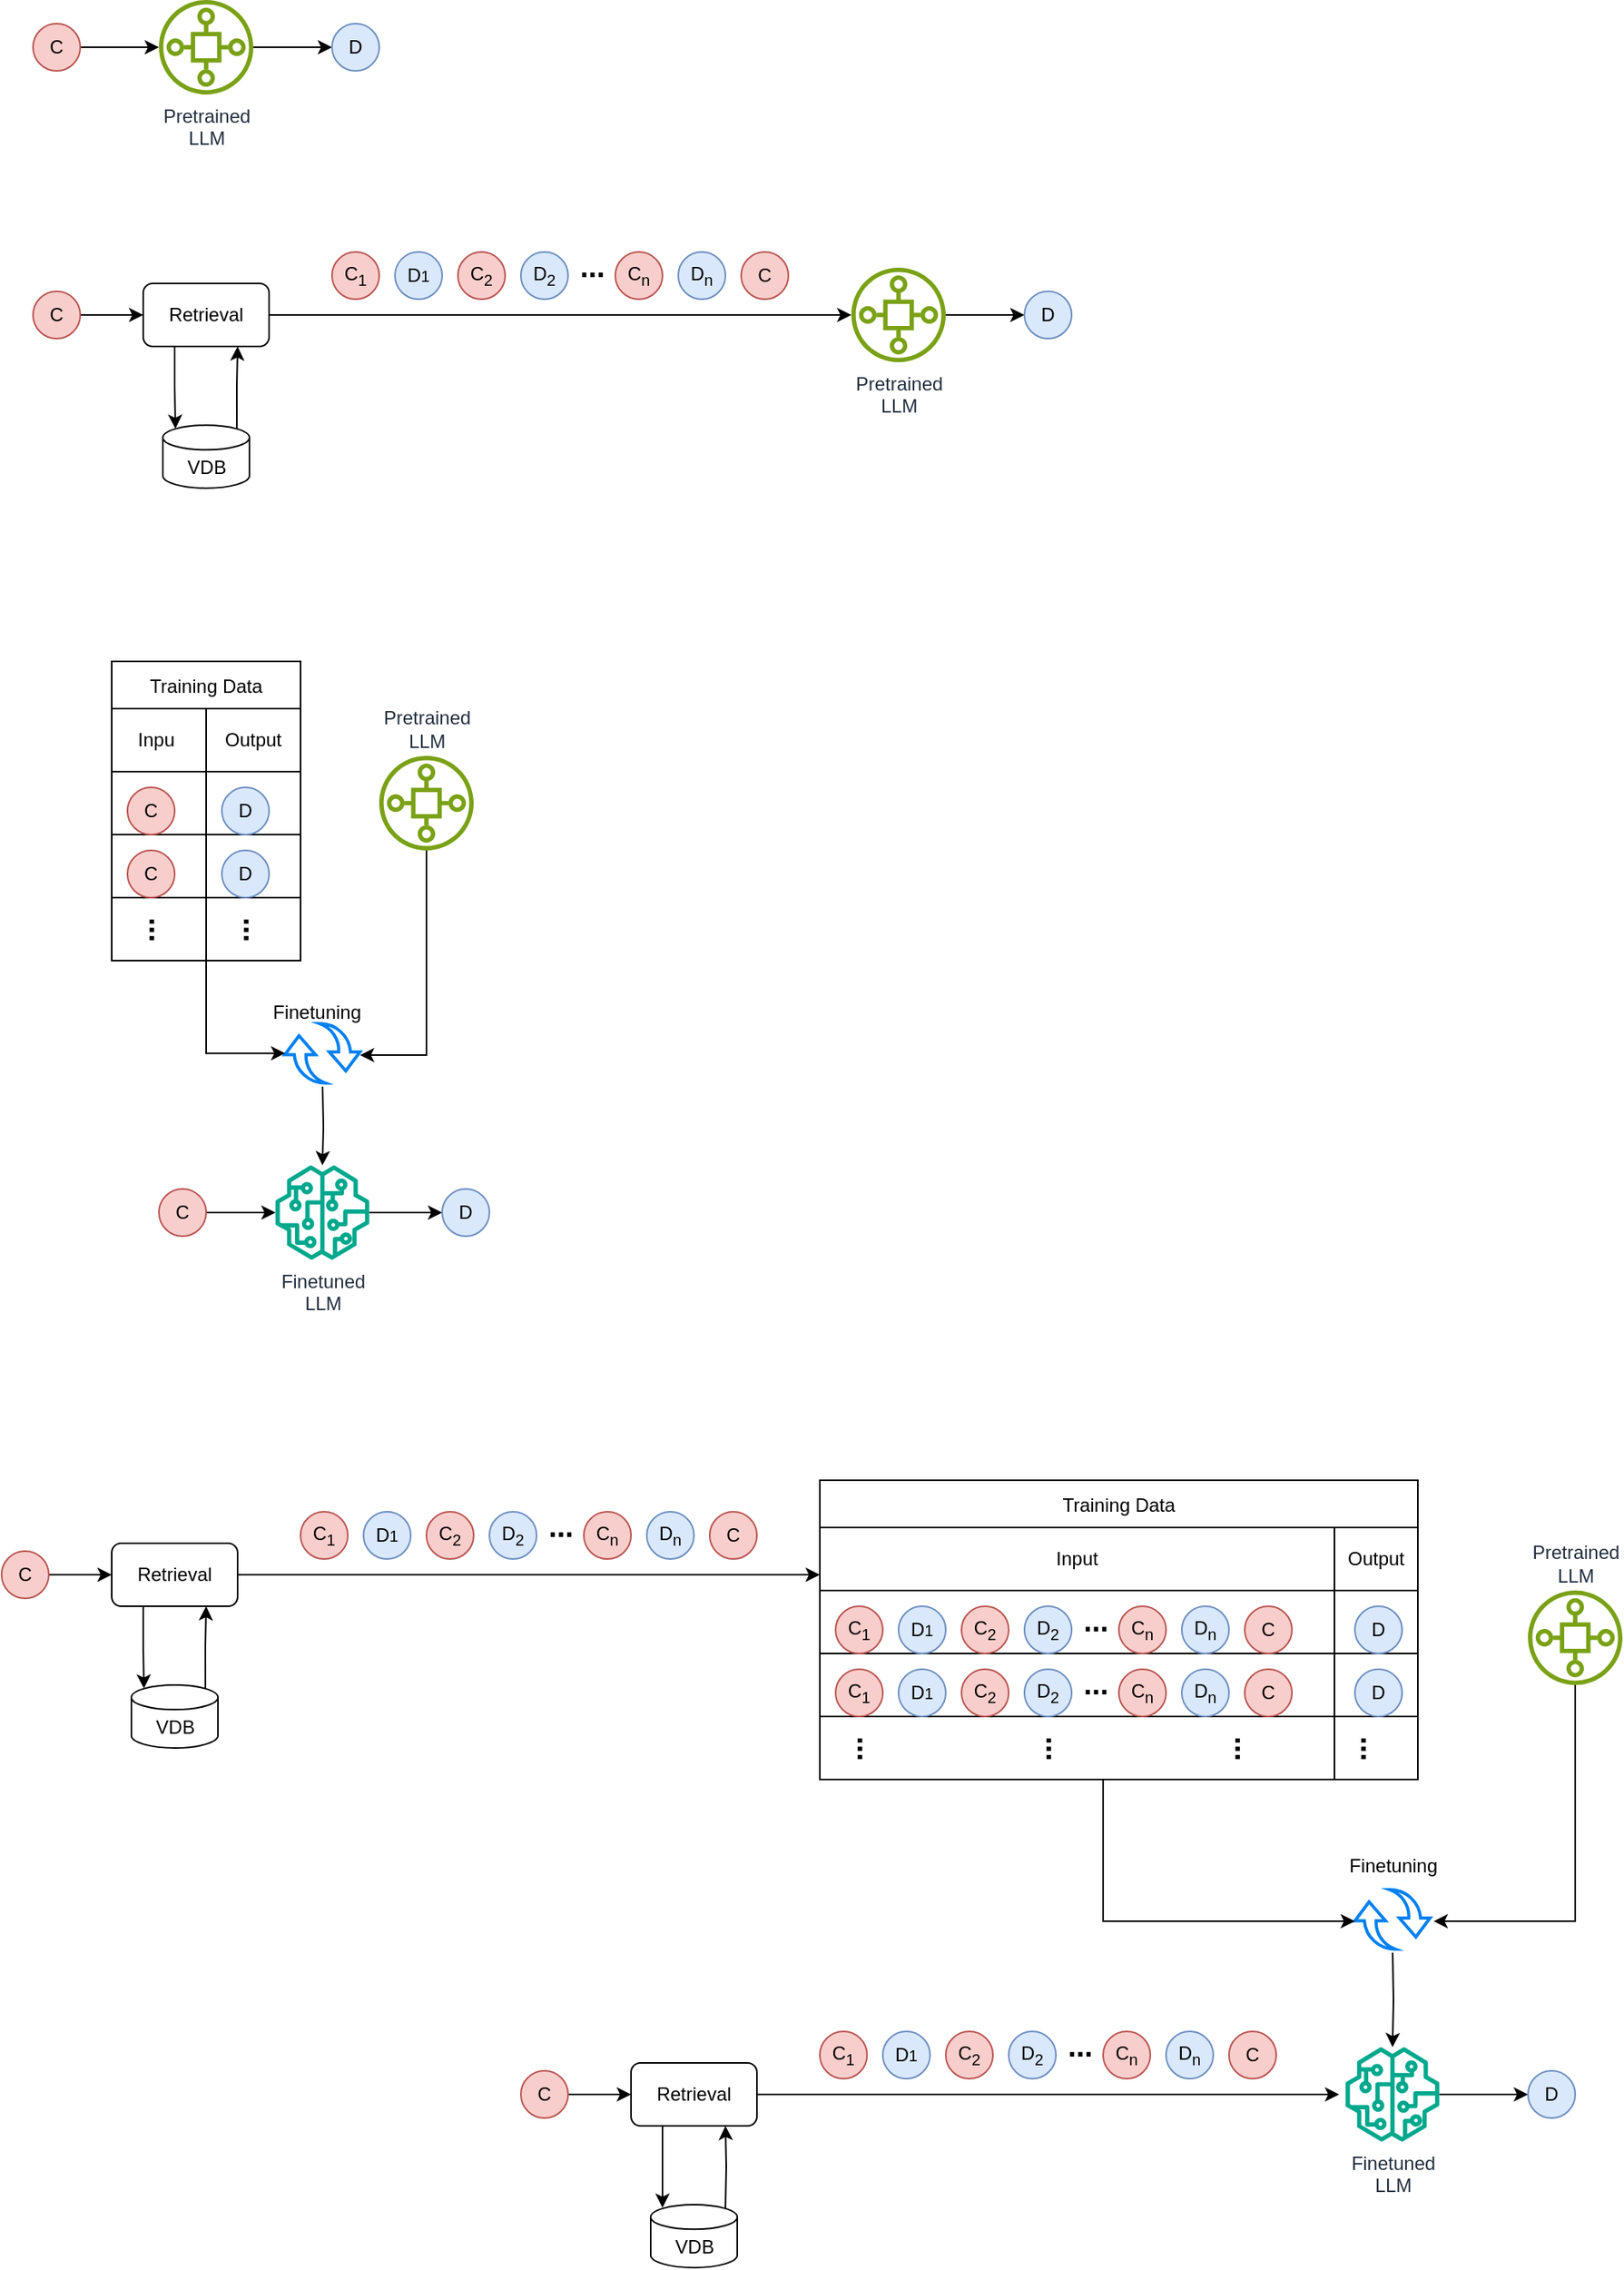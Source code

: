 <mxfile version="25.0.3">
  <diagram name="Page-1" id="hI_2WlTmyAyF-kVqoUNT">
    <mxGraphModel dx="3320" dy="1890" grid="1" gridSize="10" guides="1" tooltips="1" connect="1" arrows="1" fold="1" page="1" pageScale="1" pageWidth="850" pageHeight="1100" math="0" shadow="0">
      <root>
        <mxCell id="0" />
        <mxCell id="1" parent="0" />
        <mxCell id="SnXRIYjaqYOdWPbohHtY-5" value="" style="edgeStyle=orthogonalEdgeStyle;rounded=0;orthogonalLoop=1;jettySize=auto;html=1;" parent="1" source="SnXRIYjaqYOdWPbohHtY-1" target="SnXRIYjaqYOdWPbohHtY-3" edge="1">
          <mxGeometry relative="1" as="geometry" />
        </mxCell>
        <mxCell id="SnXRIYjaqYOdWPbohHtY-1" value="Pretrained&lt;div&gt;LLM&lt;/div&gt;" style="sketch=0;outlineConnect=0;fontColor=#232F3E;gradientColor=none;fillColor=#7AA116;strokeColor=none;dashed=0;verticalLabelPosition=bottom;verticalAlign=top;align=center;html=1;fontSize=12;fontStyle=0;aspect=fixed;pointerEvents=1;shape=mxgraph.aws4.iot_sitewise_asset_model;" parent="1" vertex="1">
          <mxGeometry x="260" y="180" width="60" height="60" as="geometry" />
        </mxCell>
        <mxCell id="SnXRIYjaqYOdWPbohHtY-4" value="" style="edgeStyle=orthogonalEdgeStyle;rounded=0;orthogonalLoop=1;jettySize=auto;html=1;" parent="1" source="SnXRIYjaqYOdWPbohHtY-2" target="SnXRIYjaqYOdWPbohHtY-1" edge="1">
          <mxGeometry relative="1" as="geometry" />
        </mxCell>
        <mxCell id="SnXRIYjaqYOdWPbohHtY-2" value="C" style="ellipse;whiteSpace=wrap;html=1;aspect=fixed;fillColor=#f8cecc;strokeColor=#b85450;" parent="1" vertex="1">
          <mxGeometry x="180" y="195" width="30" height="30" as="geometry" />
        </mxCell>
        <mxCell id="SnXRIYjaqYOdWPbohHtY-3" value="D" style="ellipse;whiteSpace=wrap;html=1;aspect=fixed;fillColor=#dae8fc;strokeColor=#6c8ebf;" parent="1" vertex="1">
          <mxGeometry x="370" y="195" width="30" height="30" as="geometry" />
        </mxCell>
        <mxCell id="SnXRIYjaqYOdWPbohHtY-19" style="edgeStyle=orthogonalEdgeStyle;rounded=0;orthogonalLoop=1;jettySize=auto;html=1;" parent="1" source="SnXRIYjaqYOdWPbohHtY-6" target="SnXRIYjaqYOdWPbohHtY-18" edge="1">
          <mxGeometry relative="1" as="geometry" />
        </mxCell>
        <mxCell id="SnXRIYjaqYOdWPbohHtY-6" value="Retrieval" style="rounded=1;whiteSpace=wrap;html=1;" parent="1" vertex="1">
          <mxGeometry x="250" y="360" width="80" height="40" as="geometry" />
        </mxCell>
        <mxCell id="SnXRIYjaqYOdWPbohHtY-9" style="edgeStyle=orthogonalEdgeStyle;rounded=0;orthogonalLoop=1;jettySize=auto;html=1;exitX=0.855;exitY=0;exitDx=0;exitDy=2.272;exitPerimeter=0;entryX=0.75;entryY=1;entryDx=0;entryDy=0;" parent="1" source="SnXRIYjaqYOdWPbohHtY-7" target="SnXRIYjaqYOdWPbohHtY-6" edge="1">
          <mxGeometry relative="1" as="geometry" />
        </mxCell>
        <mxCell id="SnXRIYjaqYOdWPbohHtY-7" value="VDB" style="shape=cylinder3;whiteSpace=wrap;html=1;boundedLbl=1;backgroundOutline=1;size=7.833;" parent="1" vertex="1">
          <mxGeometry x="262.5" y="450" width="55" height="40" as="geometry" />
        </mxCell>
        <mxCell id="SnXRIYjaqYOdWPbohHtY-8" style="edgeStyle=orthogonalEdgeStyle;rounded=0;orthogonalLoop=1;jettySize=auto;html=1;entryX=0.145;entryY=0;entryDx=0;entryDy=2.272;entryPerimeter=0;exitX=0.25;exitY=1;exitDx=0;exitDy=0;" parent="1" source="SnXRIYjaqYOdWPbohHtY-6" target="SnXRIYjaqYOdWPbohHtY-7" edge="1">
          <mxGeometry relative="1" as="geometry" />
        </mxCell>
        <mxCell id="SnXRIYjaqYOdWPbohHtY-12" value="" style="edgeStyle=orthogonalEdgeStyle;rounded=0;orthogonalLoop=1;jettySize=auto;html=1;" parent="1" source="SnXRIYjaqYOdWPbohHtY-10" target="SnXRIYjaqYOdWPbohHtY-6" edge="1">
          <mxGeometry relative="1" as="geometry" />
        </mxCell>
        <mxCell id="SnXRIYjaqYOdWPbohHtY-10" value="C" style="ellipse;whiteSpace=wrap;html=1;aspect=fixed;fillColor=#f8cecc;strokeColor=#b85450;" parent="1" vertex="1">
          <mxGeometry x="180" y="365" width="30" height="30" as="geometry" />
        </mxCell>
        <mxCell id="SnXRIYjaqYOdWPbohHtY-29" value="" style="edgeStyle=orthogonalEdgeStyle;rounded=0;orthogonalLoop=1;jettySize=auto;html=1;" parent="1" source="SnXRIYjaqYOdWPbohHtY-18" target="SnXRIYjaqYOdWPbohHtY-28" edge="1">
          <mxGeometry relative="1" as="geometry" />
        </mxCell>
        <mxCell id="SnXRIYjaqYOdWPbohHtY-18" value="Pretrained&lt;div&gt;LLM&lt;/div&gt;" style="sketch=0;outlineConnect=0;fontColor=#232F3E;gradientColor=none;fillColor=#7AA116;strokeColor=none;dashed=0;verticalLabelPosition=bottom;verticalAlign=top;align=center;html=1;fontSize=12;fontStyle=0;aspect=fixed;pointerEvents=1;shape=mxgraph.aws4.iot_sitewise_asset_model;" parent="1" vertex="1">
          <mxGeometry x="700" y="350" width="60" height="60" as="geometry" />
        </mxCell>
        <mxCell id="SnXRIYjaqYOdWPbohHtY-20" value="C&lt;sub&gt;1&lt;/sub&gt;" style="ellipse;whiteSpace=wrap;html=1;aspect=fixed;fillColor=#f8cecc;strokeColor=#b85450;" parent="1" vertex="1">
          <mxGeometry x="370" y="340" width="30" height="30" as="geometry" />
        </mxCell>
        <mxCell id="SnXRIYjaqYOdWPbohHtY-21" value="D&lt;span style=&quot;font-size: 10px;&quot;&gt;1&lt;/span&gt;" style="ellipse;whiteSpace=wrap;html=1;aspect=fixed;fillColor=#dae8fc;strokeColor=#6c8ebf;" parent="1" vertex="1">
          <mxGeometry x="410" y="340" width="30" height="30" as="geometry" />
        </mxCell>
        <mxCell id="SnXRIYjaqYOdWPbohHtY-22" value="C&lt;sub&gt;2&lt;/sub&gt;" style="ellipse;whiteSpace=wrap;html=1;aspect=fixed;fillColor=#f8cecc;strokeColor=#b85450;" parent="1" vertex="1">
          <mxGeometry x="450" y="340" width="30" height="30" as="geometry" />
        </mxCell>
        <mxCell id="SnXRIYjaqYOdWPbohHtY-23" value="D&lt;sub&gt;2&lt;/sub&gt;" style="ellipse;whiteSpace=wrap;html=1;aspect=fixed;fillColor=#dae8fc;strokeColor=#6c8ebf;" parent="1" vertex="1">
          <mxGeometry x="490" y="340" width="30" height="30" as="geometry" />
        </mxCell>
        <mxCell id="SnXRIYjaqYOdWPbohHtY-24" value="C&lt;sub&gt;n&lt;/sub&gt;" style="ellipse;whiteSpace=wrap;html=1;aspect=fixed;fillColor=#f8cecc;strokeColor=#b85450;" parent="1" vertex="1">
          <mxGeometry x="550" y="340" width="30" height="30" as="geometry" />
        </mxCell>
        <mxCell id="SnXRIYjaqYOdWPbohHtY-25" value="D&lt;sub&gt;n&lt;/sub&gt;" style="ellipse;whiteSpace=wrap;html=1;aspect=fixed;fillColor=#dae8fc;strokeColor=#6c8ebf;" parent="1" vertex="1">
          <mxGeometry x="590" y="340" width="30" height="30" as="geometry" />
        </mxCell>
        <mxCell id="SnXRIYjaqYOdWPbohHtY-26" value="&lt;b&gt;&lt;font style=&quot;font-size: 19px;&quot;&gt;...&lt;/font&gt;&lt;/b&gt;" style="text;html=1;align=center;verticalAlign=middle;resizable=0;points=[];autosize=1;strokeColor=none;fillColor=none;" parent="1" vertex="1">
          <mxGeometry x="515" y="330" width="40" height="40" as="geometry" />
        </mxCell>
        <mxCell id="SnXRIYjaqYOdWPbohHtY-27" value="C" style="ellipse;whiteSpace=wrap;html=1;aspect=fixed;fillColor=#f8cecc;strokeColor=#b85450;" parent="1" vertex="1">
          <mxGeometry x="630" y="340" width="30" height="30" as="geometry" />
        </mxCell>
        <mxCell id="SnXRIYjaqYOdWPbohHtY-28" value="D" style="ellipse;whiteSpace=wrap;html=1;aspect=fixed;fillColor=#dae8fc;strokeColor=#6c8ebf;" parent="1" vertex="1">
          <mxGeometry x="810" y="365" width="30" height="30" as="geometry" />
        </mxCell>
        <mxCell id="Vhzo3B4_9m2OzF6GzEAW-13" value="Pretrained&lt;div&gt;LLM&lt;/div&gt;" style="sketch=0;outlineConnect=0;fontColor=#232F3E;gradientColor=none;fillColor=#7AA116;strokeColor=none;dashed=0;verticalLabelPosition=top;verticalAlign=bottom;align=center;html=1;fontSize=12;fontStyle=0;aspect=fixed;pointerEvents=1;shape=mxgraph.aws4.iot_sitewise_asset_model;labelPosition=center;" vertex="1" parent="1">
          <mxGeometry x="400" y="660" width="60" height="60" as="geometry" />
        </mxCell>
        <mxCell id="Vhzo3B4_9m2OzF6GzEAW-16" value="" style="group" vertex="1" connectable="0" parent="1">
          <mxGeometry x="340" y="830" width="47.75" height="37.75" as="geometry" />
        </mxCell>
        <mxCell id="Vhzo3B4_9m2OzF6GzEAW-14" value="" style="html=1;verticalLabelPosition=bottom;align=center;labelBackgroundColor=#ffffff;verticalAlign=top;strokeWidth=2;strokeColor=#0080F0;shadow=0;dashed=0;shape=mxgraph.ios7.icons.back;direction=north;flipV=0;flipH=1;" vertex="1" parent="Vhzo3B4_9m2OzF6GzEAW-16">
          <mxGeometry x="22.25" width="25.5" height="30" as="geometry" />
        </mxCell>
        <mxCell id="Vhzo3B4_9m2OzF6GzEAW-15" value="" style="html=1;verticalLabelPosition=bottom;align=center;labelBackgroundColor=#ffffff;verticalAlign=top;strokeWidth=2;strokeColor=#0080F0;shadow=0;dashed=0;shape=mxgraph.ios7.icons.back;direction=north;flipV=1;flipH=0;" vertex="1" parent="Vhzo3B4_9m2OzF6GzEAW-16">
          <mxGeometry y="7.75" width="25.5" height="30" as="geometry" />
        </mxCell>
        <mxCell id="Vhzo3B4_9m2OzF6GzEAW-20" style="edgeStyle=orthogonalEdgeStyle;rounded=0;orthogonalLoop=1;jettySize=auto;html=1;entryX=0.333;entryY=0;entryDx=0;entryDy=0;entryPerimeter=0;" edge="1" parent="1" source="Vhzo3B4_9m2OzF6GzEAW-13" target="Vhzo3B4_9m2OzF6GzEAW-14">
          <mxGeometry relative="1" as="geometry">
            <Array as="points">
              <mxPoint x="430" y="850" />
            </Array>
          </mxGeometry>
        </mxCell>
        <mxCell id="Vhzo3B4_9m2OzF6GzEAW-22" style="edgeStyle=orthogonalEdgeStyle;rounded=0;orthogonalLoop=1;jettySize=auto;html=1;entryX=0.37;entryY=0.01;entryDx=0;entryDy=0;entryPerimeter=0;" edge="1" parent="1" target="Vhzo3B4_9m2OzF6GzEAW-15">
          <mxGeometry relative="1" as="geometry">
            <mxPoint x="290" y="790" as="sourcePoint" />
            <Array as="points">
              <mxPoint x="290" y="849" />
            </Array>
          </mxGeometry>
        </mxCell>
        <mxCell id="Vhzo3B4_9m2OzF6GzEAW-28" value="" style="edgeStyle=orthogonalEdgeStyle;rounded=0;orthogonalLoop=1;jettySize=auto;html=1;" edge="1" parent="1" source="Vhzo3B4_9m2OzF6GzEAW-23" target="Vhzo3B4_9m2OzF6GzEAW-26">
          <mxGeometry relative="1" as="geometry" />
        </mxCell>
        <mxCell id="Vhzo3B4_9m2OzF6GzEAW-23" value="Finetuned&lt;div&gt;LLM&lt;/div&gt;" style="sketch=0;outlineConnect=0;fontColor=#232F3E;gradientColor=none;fillColor=#01A88D;strokeColor=none;dashed=0;verticalLabelPosition=bottom;verticalAlign=top;align=center;html=1;fontSize=12;fontStyle=0;aspect=fixed;pointerEvents=1;shape=mxgraph.aws4.sagemaker_model;" vertex="1" parent="1">
          <mxGeometry x="333.88" y="920" width="60" height="60" as="geometry" />
        </mxCell>
        <mxCell id="Vhzo3B4_9m2OzF6GzEAW-24" style="edgeStyle=orthogonalEdgeStyle;rounded=0;orthogonalLoop=1;jettySize=auto;html=1;" edge="1" parent="1" target="Vhzo3B4_9m2OzF6GzEAW-23">
          <mxGeometry relative="1" as="geometry">
            <mxPoint x="364" y="870" as="sourcePoint" />
          </mxGeometry>
        </mxCell>
        <mxCell id="Vhzo3B4_9m2OzF6GzEAW-27" value="" style="edgeStyle=orthogonalEdgeStyle;rounded=0;orthogonalLoop=1;jettySize=auto;html=1;" edge="1" parent="1" source="Vhzo3B4_9m2OzF6GzEAW-25" target="Vhzo3B4_9m2OzF6GzEAW-23">
          <mxGeometry relative="1" as="geometry" />
        </mxCell>
        <mxCell id="Vhzo3B4_9m2OzF6GzEAW-25" value="C" style="ellipse;whiteSpace=wrap;html=1;aspect=fixed;fillColor=#f8cecc;strokeColor=#b85450;" vertex="1" parent="1">
          <mxGeometry x="260" y="935" width="30" height="30" as="geometry" />
        </mxCell>
        <mxCell id="Vhzo3B4_9m2OzF6GzEAW-26" value="D" style="ellipse;whiteSpace=wrap;html=1;aspect=fixed;fillColor=#dae8fc;strokeColor=#6c8ebf;" vertex="1" parent="1">
          <mxGeometry x="440" y="935" width="30" height="30" as="geometry" />
        </mxCell>
        <mxCell id="Vhzo3B4_9m2OzF6GzEAW-42" style="edgeStyle=orthogonalEdgeStyle;rounded=0;orthogonalLoop=1;jettySize=auto;html=1;" edge="1" parent="1" source="Vhzo3B4_9m2OzF6GzEAW-43">
          <mxGeometry relative="1" as="geometry">
            <mxPoint x="680" y="1180" as="targetPoint" />
          </mxGeometry>
        </mxCell>
        <mxCell id="Vhzo3B4_9m2OzF6GzEAW-43" value="Retrieval" style="rounded=1;whiteSpace=wrap;html=1;" vertex="1" parent="1">
          <mxGeometry x="230" y="1160" width="80" height="40" as="geometry" />
        </mxCell>
        <mxCell id="Vhzo3B4_9m2OzF6GzEAW-44" style="edgeStyle=orthogonalEdgeStyle;rounded=0;orthogonalLoop=1;jettySize=auto;html=1;exitX=0.855;exitY=0;exitDx=0;exitDy=2.272;exitPerimeter=0;entryX=0.75;entryY=1;entryDx=0;entryDy=0;" edge="1" parent="1" source="Vhzo3B4_9m2OzF6GzEAW-45" target="Vhzo3B4_9m2OzF6GzEAW-43">
          <mxGeometry relative="1" as="geometry" />
        </mxCell>
        <mxCell id="Vhzo3B4_9m2OzF6GzEAW-45" value="VDB" style="shape=cylinder3;whiteSpace=wrap;html=1;boundedLbl=1;backgroundOutline=1;size=7.833;" vertex="1" parent="1">
          <mxGeometry x="242.5" y="1250" width="55" height="40" as="geometry" />
        </mxCell>
        <mxCell id="Vhzo3B4_9m2OzF6GzEAW-46" style="edgeStyle=orthogonalEdgeStyle;rounded=0;orthogonalLoop=1;jettySize=auto;html=1;entryX=0.145;entryY=0;entryDx=0;entryDy=2.272;entryPerimeter=0;exitX=0.25;exitY=1;exitDx=0;exitDy=0;" edge="1" parent="1" source="Vhzo3B4_9m2OzF6GzEAW-43" target="Vhzo3B4_9m2OzF6GzEAW-45">
          <mxGeometry relative="1" as="geometry" />
        </mxCell>
        <mxCell id="Vhzo3B4_9m2OzF6GzEAW-47" value="" style="edgeStyle=orthogonalEdgeStyle;rounded=0;orthogonalLoop=1;jettySize=auto;html=1;" edge="1" parent="1" source="Vhzo3B4_9m2OzF6GzEAW-48" target="Vhzo3B4_9m2OzF6GzEAW-43">
          <mxGeometry relative="1" as="geometry" />
        </mxCell>
        <mxCell id="Vhzo3B4_9m2OzF6GzEAW-48" value="C" style="ellipse;whiteSpace=wrap;html=1;aspect=fixed;fillColor=#f8cecc;strokeColor=#b85450;" vertex="1" parent="1">
          <mxGeometry x="160" y="1165" width="30" height="30" as="geometry" />
        </mxCell>
        <mxCell id="Vhzo3B4_9m2OzF6GzEAW-50" value="C&lt;sub&gt;1&lt;/sub&gt;" style="ellipse;whiteSpace=wrap;html=1;aspect=fixed;fillColor=#f8cecc;strokeColor=#b85450;" vertex="1" parent="1">
          <mxGeometry x="350" y="1140" width="30" height="30" as="geometry" />
        </mxCell>
        <mxCell id="Vhzo3B4_9m2OzF6GzEAW-51" value="D&lt;span style=&quot;font-size: 10px;&quot;&gt;1&lt;/span&gt;" style="ellipse;whiteSpace=wrap;html=1;aspect=fixed;fillColor=#dae8fc;strokeColor=#6c8ebf;" vertex="1" parent="1">
          <mxGeometry x="390" y="1140" width="30" height="30" as="geometry" />
        </mxCell>
        <mxCell id="Vhzo3B4_9m2OzF6GzEAW-52" value="C&lt;sub&gt;2&lt;/sub&gt;" style="ellipse;whiteSpace=wrap;html=1;aspect=fixed;fillColor=#f8cecc;strokeColor=#b85450;" vertex="1" parent="1">
          <mxGeometry x="430" y="1140" width="30" height="30" as="geometry" />
        </mxCell>
        <mxCell id="Vhzo3B4_9m2OzF6GzEAW-53" value="D&lt;sub&gt;2&lt;/sub&gt;" style="ellipse;whiteSpace=wrap;html=1;aspect=fixed;fillColor=#dae8fc;strokeColor=#6c8ebf;" vertex="1" parent="1">
          <mxGeometry x="470" y="1140" width="30" height="30" as="geometry" />
        </mxCell>
        <mxCell id="Vhzo3B4_9m2OzF6GzEAW-54" value="C&lt;sub&gt;n&lt;/sub&gt;" style="ellipse;whiteSpace=wrap;html=1;aspect=fixed;fillColor=#f8cecc;strokeColor=#b85450;" vertex="1" parent="1">
          <mxGeometry x="530" y="1140" width="30" height="30" as="geometry" />
        </mxCell>
        <mxCell id="Vhzo3B4_9m2OzF6GzEAW-55" value="D&lt;sub&gt;n&lt;/sub&gt;" style="ellipse;whiteSpace=wrap;html=1;aspect=fixed;fillColor=#dae8fc;strokeColor=#6c8ebf;" vertex="1" parent="1">
          <mxGeometry x="570" y="1140" width="30" height="30" as="geometry" />
        </mxCell>
        <mxCell id="Vhzo3B4_9m2OzF6GzEAW-56" value="&lt;b&gt;&lt;font style=&quot;font-size: 19px;&quot;&gt;...&lt;/font&gt;&lt;/b&gt;" style="text;html=1;align=center;verticalAlign=middle;resizable=0;points=[];autosize=1;strokeColor=none;fillColor=none;" vertex="1" parent="1">
          <mxGeometry x="495" y="1130" width="40" height="40" as="geometry" />
        </mxCell>
        <mxCell id="Vhzo3B4_9m2OzF6GzEAW-57" value="C" style="ellipse;whiteSpace=wrap;html=1;aspect=fixed;fillColor=#f8cecc;strokeColor=#b85450;" vertex="1" parent="1">
          <mxGeometry x="610" y="1140" width="30" height="30" as="geometry" />
        </mxCell>
        <mxCell id="Vhzo3B4_9m2OzF6GzEAW-71" value="Training Data" style="shape=table;startSize=30;container=1;collapsible=0;childLayout=tableLayout;" vertex="1" parent="1">
          <mxGeometry x="680" y="1120" width="380" height="190" as="geometry" />
        </mxCell>
        <mxCell id="Vhzo3B4_9m2OzF6GzEAW-72" value="" style="shape=tableRow;horizontal=0;startSize=0;swimlaneHead=0;swimlaneBody=0;strokeColor=inherit;top=0;left=0;bottom=0;right=0;collapsible=0;dropTarget=0;fillColor=none;points=[[0,0.5],[1,0.5]];portConstraint=eastwest;" vertex="1" parent="Vhzo3B4_9m2OzF6GzEAW-71">
          <mxGeometry y="30" width="380" height="40" as="geometry" />
        </mxCell>
        <mxCell id="Vhzo3B4_9m2OzF6GzEAW-73" value="Input" style="shape=partialRectangle;html=1;whiteSpace=wrap;connectable=0;strokeColor=inherit;overflow=hidden;fillColor=none;top=0;left=0;bottom=0;right=0;pointerEvents=1;" vertex="1" parent="Vhzo3B4_9m2OzF6GzEAW-72">
          <mxGeometry width="327" height="40" as="geometry">
            <mxRectangle width="327" height="40" as="alternateBounds" />
          </mxGeometry>
        </mxCell>
        <mxCell id="Vhzo3B4_9m2OzF6GzEAW-74" value="Output" style="shape=partialRectangle;html=1;whiteSpace=wrap;connectable=0;strokeColor=inherit;overflow=hidden;fillColor=none;top=0;left=0;bottom=0;right=0;pointerEvents=1;" vertex="1" parent="Vhzo3B4_9m2OzF6GzEAW-72">
          <mxGeometry x="327" width="53" height="40" as="geometry">
            <mxRectangle width="53" height="40" as="alternateBounds" />
          </mxGeometry>
        </mxCell>
        <mxCell id="Vhzo3B4_9m2OzF6GzEAW-75" value="" style="shape=tableRow;horizontal=0;startSize=0;swimlaneHead=0;swimlaneBody=0;strokeColor=inherit;top=0;left=0;bottom=0;right=0;collapsible=0;dropTarget=0;fillColor=none;points=[[0,0.5],[1,0.5]];portConstraint=eastwest;" vertex="1" parent="Vhzo3B4_9m2OzF6GzEAW-71">
          <mxGeometry y="70" width="380" height="40" as="geometry" />
        </mxCell>
        <mxCell id="Vhzo3B4_9m2OzF6GzEAW-76" value="" style="shape=partialRectangle;html=1;whiteSpace=wrap;connectable=0;strokeColor=inherit;overflow=hidden;fillColor=none;top=0;left=0;bottom=0;right=0;pointerEvents=1;" vertex="1" parent="Vhzo3B4_9m2OzF6GzEAW-75">
          <mxGeometry width="327" height="40" as="geometry">
            <mxRectangle width="327" height="40" as="alternateBounds" />
          </mxGeometry>
        </mxCell>
        <mxCell id="Vhzo3B4_9m2OzF6GzEAW-77" value="" style="shape=partialRectangle;html=1;whiteSpace=wrap;connectable=0;strokeColor=inherit;overflow=hidden;fillColor=none;top=0;left=0;bottom=0;right=0;pointerEvents=1;" vertex="1" parent="Vhzo3B4_9m2OzF6GzEAW-75">
          <mxGeometry x="327" width="53" height="40" as="geometry">
            <mxRectangle width="53" height="40" as="alternateBounds" />
          </mxGeometry>
        </mxCell>
        <mxCell id="Vhzo3B4_9m2OzF6GzEAW-78" value="" style="shape=tableRow;horizontal=0;startSize=0;swimlaneHead=0;swimlaneBody=0;strokeColor=inherit;top=0;left=0;bottom=0;right=0;collapsible=0;dropTarget=0;fillColor=none;points=[[0,0.5],[1,0.5]];portConstraint=eastwest;" vertex="1" parent="Vhzo3B4_9m2OzF6GzEAW-71">
          <mxGeometry y="110" width="380" height="40" as="geometry" />
        </mxCell>
        <mxCell id="Vhzo3B4_9m2OzF6GzEAW-79" value="" style="shape=partialRectangle;html=1;whiteSpace=wrap;connectable=0;strokeColor=inherit;overflow=hidden;fillColor=none;top=0;left=0;bottom=0;right=0;pointerEvents=1;" vertex="1" parent="Vhzo3B4_9m2OzF6GzEAW-78">
          <mxGeometry width="327" height="40" as="geometry">
            <mxRectangle width="327" height="40" as="alternateBounds" />
          </mxGeometry>
        </mxCell>
        <mxCell id="Vhzo3B4_9m2OzF6GzEAW-80" value="" style="shape=partialRectangle;html=1;whiteSpace=wrap;connectable=0;strokeColor=inherit;overflow=hidden;fillColor=none;top=0;left=0;bottom=0;right=0;pointerEvents=1;" vertex="1" parent="Vhzo3B4_9m2OzF6GzEAW-78">
          <mxGeometry x="327" width="53" height="40" as="geometry">
            <mxRectangle width="53" height="40" as="alternateBounds" />
          </mxGeometry>
        </mxCell>
        <mxCell id="Vhzo3B4_9m2OzF6GzEAW-81" value="" style="shape=tableRow;horizontal=0;startSize=0;swimlaneHead=0;swimlaneBody=0;strokeColor=inherit;top=0;left=0;bottom=0;right=0;collapsible=0;dropTarget=0;fillColor=none;points=[[0,0.5],[1,0.5]];portConstraint=eastwest;" vertex="1" parent="Vhzo3B4_9m2OzF6GzEAW-71">
          <mxGeometry y="150" width="380" height="40" as="geometry" />
        </mxCell>
        <mxCell id="Vhzo3B4_9m2OzF6GzEAW-82" value="" style="shape=partialRectangle;html=1;whiteSpace=wrap;connectable=0;strokeColor=inherit;overflow=hidden;fillColor=none;top=0;left=0;bottom=0;right=0;pointerEvents=1;" vertex="1" parent="Vhzo3B4_9m2OzF6GzEAW-81">
          <mxGeometry width="327" height="40" as="geometry">
            <mxRectangle width="327" height="40" as="alternateBounds" />
          </mxGeometry>
        </mxCell>
        <mxCell id="Vhzo3B4_9m2OzF6GzEAW-83" value="" style="shape=partialRectangle;html=1;whiteSpace=wrap;connectable=0;strokeColor=inherit;overflow=hidden;fillColor=none;top=0;left=0;bottom=0;right=0;pointerEvents=1;" vertex="1" parent="Vhzo3B4_9m2OzF6GzEAW-81">
          <mxGeometry x="327" width="53" height="40" as="geometry">
            <mxRectangle width="53" height="40" as="alternateBounds" />
          </mxGeometry>
        </mxCell>
        <mxCell id="Vhzo3B4_9m2OzF6GzEAW-92" value="C&lt;sub&gt;1&lt;/sub&gt;" style="ellipse;whiteSpace=wrap;html=1;aspect=fixed;fillColor=#f8cecc;strokeColor=#b85450;" vertex="1" parent="1">
          <mxGeometry x="690" y="1200" width="30" height="30" as="geometry" />
        </mxCell>
        <mxCell id="Vhzo3B4_9m2OzF6GzEAW-93" value="D&lt;span style=&quot;font-size: 10px;&quot;&gt;1&lt;/span&gt;" style="ellipse;whiteSpace=wrap;html=1;aspect=fixed;fillColor=#dae8fc;strokeColor=#6c8ebf;" vertex="1" parent="1">
          <mxGeometry x="730" y="1200" width="30" height="30" as="geometry" />
        </mxCell>
        <mxCell id="Vhzo3B4_9m2OzF6GzEAW-94" value="C&lt;sub&gt;2&lt;/sub&gt;" style="ellipse;whiteSpace=wrap;html=1;aspect=fixed;fillColor=#f8cecc;strokeColor=#b85450;" vertex="1" parent="1">
          <mxGeometry x="770" y="1200" width="30" height="30" as="geometry" />
        </mxCell>
        <mxCell id="Vhzo3B4_9m2OzF6GzEAW-95" value="D&lt;sub&gt;2&lt;/sub&gt;" style="ellipse;whiteSpace=wrap;html=1;aspect=fixed;fillColor=#dae8fc;strokeColor=#6c8ebf;" vertex="1" parent="1">
          <mxGeometry x="810" y="1200" width="30" height="30" as="geometry" />
        </mxCell>
        <mxCell id="Vhzo3B4_9m2OzF6GzEAW-96" value="C&lt;sub&gt;n&lt;/sub&gt;" style="ellipse;whiteSpace=wrap;html=1;aspect=fixed;fillColor=#f8cecc;strokeColor=#b85450;" vertex="1" parent="1">
          <mxGeometry x="870" y="1200" width="30" height="30" as="geometry" />
        </mxCell>
        <mxCell id="Vhzo3B4_9m2OzF6GzEAW-97" value="D&lt;sub&gt;n&lt;/sub&gt;" style="ellipse;whiteSpace=wrap;html=1;aspect=fixed;fillColor=#dae8fc;strokeColor=#6c8ebf;" vertex="1" parent="1">
          <mxGeometry x="910" y="1200" width="30" height="30" as="geometry" />
        </mxCell>
        <mxCell id="Vhzo3B4_9m2OzF6GzEAW-98" value="&lt;b&gt;&lt;font style=&quot;font-size: 19px;&quot;&gt;...&lt;/font&gt;&lt;/b&gt;" style="text;html=1;align=center;verticalAlign=middle;resizable=0;points=[];autosize=1;strokeColor=none;fillColor=none;" vertex="1" parent="1">
          <mxGeometry x="835" y="1190" width="40" height="40" as="geometry" />
        </mxCell>
        <mxCell id="Vhzo3B4_9m2OzF6GzEAW-99" value="C" style="ellipse;whiteSpace=wrap;html=1;aspect=fixed;fillColor=#f8cecc;strokeColor=#b85450;" vertex="1" parent="1">
          <mxGeometry x="950" y="1200" width="30" height="30" as="geometry" />
        </mxCell>
        <mxCell id="Vhzo3B4_9m2OzF6GzEAW-108" value="C&lt;sub&gt;1&lt;/sub&gt;" style="ellipse;whiteSpace=wrap;html=1;aspect=fixed;fillColor=#f8cecc;strokeColor=#b85450;" vertex="1" parent="1">
          <mxGeometry x="690" y="1240" width="30" height="30" as="geometry" />
        </mxCell>
        <mxCell id="Vhzo3B4_9m2OzF6GzEAW-109" value="D&lt;span style=&quot;font-size: 10px;&quot;&gt;1&lt;/span&gt;" style="ellipse;whiteSpace=wrap;html=1;aspect=fixed;fillColor=#dae8fc;strokeColor=#6c8ebf;" vertex="1" parent="1">
          <mxGeometry x="730" y="1240" width="30" height="30" as="geometry" />
        </mxCell>
        <mxCell id="Vhzo3B4_9m2OzF6GzEAW-110" value="C&lt;sub&gt;2&lt;/sub&gt;" style="ellipse;whiteSpace=wrap;html=1;aspect=fixed;fillColor=#f8cecc;strokeColor=#b85450;" vertex="1" parent="1">
          <mxGeometry x="770" y="1240" width="30" height="30" as="geometry" />
        </mxCell>
        <mxCell id="Vhzo3B4_9m2OzF6GzEAW-111" value="D&lt;sub&gt;2&lt;/sub&gt;" style="ellipse;whiteSpace=wrap;html=1;aspect=fixed;fillColor=#dae8fc;strokeColor=#6c8ebf;" vertex="1" parent="1">
          <mxGeometry x="810" y="1240" width="30" height="30" as="geometry" />
        </mxCell>
        <mxCell id="Vhzo3B4_9m2OzF6GzEAW-112" value="C&lt;sub&gt;n&lt;/sub&gt;" style="ellipse;whiteSpace=wrap;html=1;aspect=fixed;fillColor=#f8cecc;strokeColor=#b85450;" vertex="1" parent="1">
          <mxGeometry x="870" y="1240" width="30" height="30" as="geometry" />
        </mxCell>
        <mxCell id="Vhzo3B4_9m2OzF6GzEAW-113" value="D&lt;sub&gt;n&lt;/sub&gt;" style="ellipse;whiteSpace=wrap;html=1;aspect=fixed;fillColor=#dae8fc;strokeColor=#6c8ebf;" vertex="1" parent="1">
          <mxGeometry x="910" y="1240" width="30" height="30" as="geometry" />
        </mxCell>
        <mxCell id="Vhzo3B4_9m2OzF6GzEAW-114" value="&lt;b&gt;&lt;font style=&quot;font-size: 19px;&quot;&gt;...&lt;/font&gt;&lt;/b&gt;" style="text;html=1;align=center;verticalAlign=middle;resizable=0;points=[];autosize=1;strokeColor=none;fillColor=none;" vertex="1" parent="1">
          <mxGeometry x="835" y="1230" width="40" height="40" as="geometry" />
        </mxCell>
        <mxCell id="Vhzo3B4_9m2OzF6GzEAW-115" value="C" style="ellipse;whiteSpace=wrap;html=1;aspect=fixed;fillColor=#f8cecc;strokeColor=#b85450;" vertex="1" parent="1">
          <mxGeometry x="950" y="1240" width="30" height="30" as="geometry" />
        </mxCell>
        <mxCell id="Vhzo3B4_9m2OzF6GzEAW-124" value="&lt;b&gt;&lt;font style=&quot;font-size: 19px;&quot;&gt;...&lt;/font&gt;&lt;/b&gt;" style="text;html=1;align=center;verticalAlign=middle;resizable=0;points=[];autosize=1;strokeColor=none;fillColor=none;rotation=90;" vertex="1" parent="1">
          <mxGeometry x="690" y="1270" width="40" height="40" as="geometry" />
        </mxCell>
        <mxCell id="Vhzo3B4_9m2OzF6GzEAW-125" value="&lt;b&gt;&lt;font style=&quot;font-size: 19px;&quot;&gt;...&lt;/font&gt;&lt;/b&gt;" style="text;html=1;align=center;verticalAlign=middle;resizable=0;points=[];autosize=1;strokeColor=none;fillColor=none;rotation=90;" vertex="1" parent="1">
          <mxGeometry x="810" y="1270" width="40" height="40" as="geometry" />
        </mxCell>
        <mxCell id="Vhzo3B4_9m2OzF6GzEAW-126" value="&lt;b&gt;&lt;font style=&quot;font-size: 19px;&quot;&gt;...&lt;/font&gt;&lt;/b&gt;" style="text;html=1;align=center;verticalAlign=middle;resizable=0;points=[];autosize=1;strokeColor=none;fillColor=none;rotation=90;" vertex="1" parent="1">
          <mxGeometry x="1010" y="1270" width="40" height="40" as="geometry" />
        </mxCell>
        <mxCell id="Vhzo3B4_9m2OzF6GzEAW-127" value="&lt;b&gt;&lt;font style=&quot;font-size: 19px;&quot;&gt;...&lt;/font&gt;&lt;/b&gt;" style="text;html=1;align=center;verticalAlign=middle;resizable=0;points=[];autosize=1;strokeColor=none;fillColor=none;rotation=90;" vertex="1" parent="1">
          <mxGeometry x="930" y="1270" width="40" height="40" as="geometry" />
        </mxCell>
        <mxCell id="Vhzo3B4_9m2OzF6GzEAW-128" value="D" style="ellipse;whiteSpace=wrap;html=1;aspect=fixed;fillColor=#dae8fc;strokeColor=#6c8ebf;" vertex="1" parent="1">
          <mxGeometry x="1020" y="1240" width="30" height="30" as="geometry" />
        </mxCell>
        <mxCell id="Vhzo3B4_9m2OzF6GzEAW-129" value="D" style="ellipse;whiteSpace=wrap;html=1;aspect=fixed;fillColor=#dae8fc;strokeColor=#6c8ebf;" vertex="1" parent="1">
          <mxGeometry x="1020" y="1200" width="30" height="30" as="geometry" />
        </mxCell>
        <mxCell id="Vhzo3B4_9m2OzF6GzEAW-151" value="" style="group" vertex="1" connectable="0" parent="1">
          <mxGeometry x="230" y="600" width="120" height="190" as="geometry" />
        </mxCell>
        <mxCell id="Vhzo3B4_9m2OzF6GzEAW-12" value="&lt;b&gt;&lt;font style=&quot;font-size: 19px;&quot;&gt;...&lt;/font&gt;&lt;/b&gt;" style="text;html=1;align=center;verticalAlign=middle;resizable=0;points=[];autosize=1;strokeColor=none;fillColor=none;rotation=90;" vertex="1" parent="Vhzo3B4_9m2OzF6GzEAW-151">
          <mxGeometry x="70" y="150" width="40" height="40" as="geometry" />
        </mxCell>
        <mxCell id="Vhzo3B4_9m2OzF6GzEAW-130" value="Training Data" style="shape=table;startSize=30;container=1;collapsible=0;childLayout=tableLayout;" vertex="1" parent="Vhzo3B4_9m2OzF6GzEAW-151">
          <mxGeometry width="120" height="190" as="geometry" />
        </mxCell>
        <mxCell id="Vhzo3B4_9m2OzF6GzEAW-131" value="" style="shape=tableRow;horizontal=0;startSize=0;swimlaneHead=0;swimlaneBody=0;strokeColor=inherit;top=0;left=0;bottom=0;right=0;collapsible=0;dropTarget=0;fillColor=none;points=[[0,0.5],[1,0.5]];portConstraint=eastwest;" vertex="1" parent="Vhzo3B4_9m2OzF6GzEAW-130">
          <mxGeometry y="30" width="120" height="40" as="geometry" />
        </mxCell>
        <mxCell id="Vhzo3B4_9m2OzF6GzEAW-132" value="Inpu&lt;span style=&quot;white-space: pre;&quot;&gt;&#x9;&lt;/span&gt;" style="shape=partialRectangle;html=1;whiteSpace=wrap;connectable=0;strokeColor=inherit;overflow=hidden;fillColor=none;top=0;left=0;bottom=0;right=0;pointerEvents=1;" vertex="1" parent="Vhzo3B4_9m2OzF6GzEAW-131">
          <mxGeometry width="60" height="40" as="geometry">
            <mxRectangle width="60" height="40" as="alternateBounds" />
          </mxGeometry>
        </mxCell>
        <mxCell id="Vhzo3B4_9m2OzF6GzEAW-133" value="Output" style="shape=partialRectangle;html=1;whiteSpace=wrap;connectable=0;strokeColor=inherit;overflow=hidden;fillColor=none;top=0;left=0;bottom=0;right=0;pointerEvents=1;" vertex="1" parent="Vhzo3B4_9m2OzF6GzEAW-131">
          <mxGeometry x="60" width="60" height="40" as="geometry">
            <mxRectangle width="60" height="40" as="alternateBounds" />
          </mxGeometry>
        </mxCell>
        <mxCell id="Vhzo3B4_9m2OzF6GzEAW-134" value="" style="shape=tableRow;horizontal=0;startSize=0;swimlaneHead=0;swimlaneBody=0;strokeColor=inherit;top=0;left=0;bottom=0;right=0;collapsible=0;dropTarget=0;fillColor=none;points=[[0,0.5],[1,0.5]];portConstraint=eastwest;" vertex="1" parent="Vhzo3B4_9m2OzF6GzEAW-130">
          <mxGeometry y="70" width="120" height="40" as="geometry" />
        </mxCell>
        <mxCell id="Vhzo3B4_9m2OzF6GzEAW-135" value="" style="shape=partialRectangle;html=1;whiteSpace=wrap;connectable=0;strokeColor=inherit;overflow=hidden;fillColor=none;top=0;left=0;bottom=0;right=0;pointerEvents=1;" vertex="1" parent="Vhzo3B4_9m2OzF6GzEAW-134">
          <mxGeometry width="60" height="40" as="geometry">
            <mxRectangle width="60" height="40" as="alternateBounds" />
          </mxGeometry>
        </mxCell>
        <mxCell id="Vhzo3B4_9m2OzF6GzEAW-136" value="" style="shape=partialRectangle;html=1;whiteSpace=wrap;connectable=0;strokeColor=inherit;overflow=hidden;fillColor=none;top=0;left=0;bottom=0;right=0;pointerEvents=1;" vertex="1" parent="Vhzo3B4_9m2OzF6GzEAW-134">
          <mxGeometry x="60" width="60" height="40" as="geometry">
            <mxRectangle width="60" height="40" as="alternateBounds" />
          </mxGeometry>
        </mxCell>
        <mxCell id="Vhzo3B4_9m2OzF6GzEAW-137" value="" style="shape=tableRow;horizontal=0;startSize=0;swimlaneHead=0;swimlaneBody=0;strokeColor=inherit;top=0;left=0;bottom=0;right=0;collapsible=0;dropTarget=0;fillColor=none;points=[[0,0.5],[1,0.5]];portConstraint=eastwest;" vertex="1" parent="Vhzo3B4_9m2OzF6GzEAW-130">
          <mxGeometry y="110" width="120" height="40" as="geometry" />
        </mxCell>
        <mxCell id="Vhzo3B4_9m2OzF6GzEAW-138" value="" style="shape=partialRectangle;html=1;whiteSpace=wrap;connectable=0;strokeColor=inherit;overflow=hidden;fillColor=none;top=0;left=0;bottom=0;right=0;pointerEvents=1;" vertex="1" parent="Vhzo3B4_9m2OzF6GzEAW-137">
          <mxGeometry width="60" height="40" as="geometry">
            <mxRectangle width="60" height="40" as="alternateBounds" />
          </mxGeometry>
        </mxCell>
        <mxCell id="Vhzo3B4_9m2OzF6GzEAW-139" value="" style="shape=partialRectangle;html=1;whiteSpace=wrap;connectable=0;strokeColor=inherit;overflow=hidden;fillColor=none;top=0;left=0;bottom=0;right=0;pointerEvents=1;" vertex="1" parent="Vhzo3B4_9m2OzF6GzEAW-137">
          <mxGeometry x="60" width="60" height="40" as="geometry">
            <mxRectangle width="60" height="40" as="alternateBounds" />
          </mxGeometry>
        </mxCell>
        <mxCell id="Vhzo3B4_9m2OzF6GzEAW-140" value="" style="shape=tableRow;horizontal=0;startSize=0;swimlaneHead=0;swimlaneBody=0;strokeColor=inherit;top=0;left=0;bottom=0;right=0;collapsible=0;dropTarget=0;fillColor=none;points=[[0,0.5],[1,0.5]];portConstraint=eastwest;" vertex="1" parent="Vhzo3B4_9m2OzF6GzEAW-130">
          <mxGeometry y="150" width="120" height="40" as="geometry" />
        </mxCell>
        <mxCell id="Vhzo3B4_9m2OzF6GzEAW-141" value="" style="shape=partialRectangle;html=1;whiteSpace=wrap;connectable=0;strokeColor=inherit;overflow=hidden;fillColor=none;top=0;left=0;bottom=0;right=0;pointerEvents=1;" vertex="1" parent="Vhzo3B4_9m2OzF6GzEAW-140">
          <mxGeometry width="60" height="40" as="geometry">
            <mxRectangle width="60" height="40" as="alternateBounds" />
          </mxGeometry>
        </mxCell>
        <mxCell id="Vhzo3B4_9m2OzF6GzEAW-142" value="" style="shape=partialRectangle;html=1;whiteSpace=wrap;connectable=0;strokeColor=inherit;overflow=hidden;fillColor=none;top=0;left=0;bottom=0;right=0;pointerEvents=1;" vertex="1" parent="Vhzo3B4_9m2OzF6GzEAW-140">
          <mxGeometry x="60" width="60" height="40" as="geometry">
            <mxRectangle width="60" height="40" as="alternateBounds" />
          </mxGeometry>
        </mxCell>
        <mxCell id="Vhzo3B4_9m2OzF6GzEAW-146" value="C" style="ellipse;whiteSpace=wrap;html=1;aspect=fixed;fillColor=#f8cecc;strokeColor=#b85450;" vertex="1" parent="Vhzo3B4_9m2OzF6GzEAW-151">
          <mxGeometry x="10" y="120" width="30" height="30" as="geometry" />
        </mxCell>
        <mxCell id="Vhzo3B4_9m2OzF6GzEAW-147" value="C" style="ellipse;whiteSpace=wrap;html=1;aspect=fixed;fillColor=#f8cecc;strokeColor=#b85450;" vertex="1" parent="Vhzo3B4_9m2OzF6GzEAW-151">
          <mxGeometry x="10" y="80" width="30" height="30" as="geometry" />
        </mxCell>
        <mxCell id="Vhzo3B4_9m2OzF6GzEAW-148" value="D" style="ellipse;whiteSpace=wrap;html=1;aspect=fixed;fillColor=#dae8fc;strokeColor=#6c8ebf;" vertex="1" parent="Vhzo3B4_9m2OzF6GzEAW-151">
          <mxGeometry x="70" y="120" width="30" height="30" as="geometry" />
        </mxCell>
        <mxCell id="Vhzo3B4_9m2OzF6GzEAW-149" value="D" style="ellipse;whiteSpace=wrap;html=1;aspect=fixed;fillColor=#dae8fc;strokeColor=#6c8ebf;" vertex="1" parent="Vhzo3B4_9m2OzF6GzEAW-151">
          <mxGeometry x="70" y="80" width="30" height="30" as="geometry" />
        </mxCell>
        <mxCell id="Vhzo3B4_9m2OzF6GzEAW-150" value="&lt;b&gt;&lt;font style=&quot;font-size: 19px;&quot;&gt;...&lt;/font&gt;&lt;/b&gt;" style="text;html=1;align=center;verticalAlign=middle;resizable=0;points=[];autosize=1;strokeColor=none;fillColor=none;rotation=90;" vertex="1" parent="Vhzo3B4_9m2OzF6GzEAW-151">
          <mxGeometry x="10" y="150" width="40" height="40" as="geometry" />
        </mxCell>
        <mxCell id="Vhzo3B4_9m2OzF6GzEAW-152" value="Pretrained&lt;div&gt;LLM&lt;/div&gt;" style="sketch=0;outlineConnect=0;fontColor=#232F3E;gradientColor=none;fillColor=#7AA116;strokeColor=none;dashed=0;verticalLabelPosition=top;verticalAlign=bottom;align=center;html=1;fontSize=12;fontStyle=0;aspect=fixed;pointerEvents=1;shape=mxgraph.aws4.iot_sitewise_asset_model;labelPosition=center;" vertex="1" parent="1">
          <mxGeometry x="1130" y="1190" width="60" height="60" as="geometry" />
        </mxCell>
        <mxCell id="Vhzo3B4_9m2OzF6GzEAW-153" value="" style="group" vertex="1" connectable="0" parent="1">
          <mxGeometry x="1020" y="1380" width="47.75" height="37.75" as="geometry" />
        </mxCell>
        <mxCell id="Vhzo3B4_9m2OzF6GzEAW-154" value="" style="html=1;verticalLabelPosition=bottom;align=center;labelBackgroundColor=#ffffff;verticalAlign=top;strokeWidth=2;strokeColor=#0080F0;shadow=0;dashed=0;shape=mxgraph.ios7.icons.back;direction=north;flipV=0;flipH=1;" vertex="1" parent="Vhzo3B4_9m2OzF6GzEAW-153">
          <mxGeometry x="22.25" width="25.5" height="30" as="geometry" />
        </mxCell>
        <mxCell id="Vhzo3B4_9m2OzF6GzEAW-155" value="" style="html=1;verticalLabelPosition=bottom;align=center;labelBackgroundColor=#ffffff;verticalAlign=top;strokeWidth=2;strokeColor=#0080F0;shadow=0;dashed=0;shape=mxgraph.ios7.icons.back;direction=north;flipV=1;flipH=0;" vertex="1" parent="Vhzo3B4_9m2OzF6GzEAW-153">
          <mxGeometry y="7.75" width="25.5" height="30" as="geometry" />
        </mxCell>
        <mxCell id="Vhzo3B4_9m2OzF6GzEAW-156" style="edgeStyle=orthogonalEdgeStyle;rounded=0;orthogonalLoop=1;jettySize=auto;html=1;" edge="1" parent="1">
          <mxGeometry relative="1" as="geometry">
            <mxPoint x="1020" y="1400" as="targetPoint" />
            <mxPoint x="860" y="1310" as="sourcePoint" />
            <Array as="points">
              <mxPoint x="860" y="1400" />
            </Array>
          </mxGeometry>
        </mxCell>
        <mxCell id="Vhzo3B4_9m2OzF6GzEAW-157" style="edgeStyle=orthogonalEdgeStyle;rounded=0;orthogonalLoop=1;jettySize=auto;html=1;entryX=0.333;entryY=-0.088;entryDx=0;entryDy=0;entryPerimeter=0;" edge="1" parent="1" source="Vhzo3B4_9m2OzF6GzEAW-152" target="Vhzo3B4_9m2OzF6GzEAW-154">
          <mxGeometry relative="1" as="geometry">
            <Array as="points">
              <mxPoint x="1160" y="1400" />
            </Array>
          </mxGeometry>
        </mxCell>
        <mxCell id="Vhzo3B4_9m2OzF6GzEAW-158" value="Finetuning" style="text;html=1;align=center;verticalAlign=middle;resizable=0;points=[];autosize=1;strokeColor=none;fillColor=none;" vertex="1" parent="1">
          <mxGeometry x="320" y="808" width="80" height="30" as="geometry" />
        </mxCell>
        <mxCell id="Vhzo3B4_9m2OzF6GzEAW-159" value="Finetuning" style="text;html=1;align=center;verticalAlign=middle;resizable=0;points=[];autosize=1;strokeColor=none;fillColor=none;" vertex="1" parent="1">
          <mxGeometry x="1003.88" y="1350" width="80" height="30" as="geometry" />
        </mxCell>
        <mxCell id="Vhzo3B4_9m2OzF6GzEAW-178" value="" style="edgeStyle=orthogonalEdgeStyle;rounded=0;orthogonalLoop=1;jettySize=auto;html=1;" edge="1" parent="1" source="Vhzo3B4_9m2OzF6GzEAW-160" target="Vhzo3B4_9m2OzF6GzEAW-177">
          <mxGeometry relative="1" as="geometry" />
        </mxCell>
        <mxCell id="Vhzo3B4_9m2OzF6GzEAW-160" value="Finetuned&lt;div&gt;LLM&lt;/div&gt;" style="sketch=0;outlineConnect=0;fontColor=#232F3E;gradientColor=none;fillColor=#01A88D;strokeColor=none;dashed=0;verticalLabelPosition=bottom;verticalAlign=top;align=center;html=1;fontSize=12;fontStyle=0;aspect=fixed;pointerEvents=1;shape=mxgraph.aws4.sagemaker_model;" vertex="1" parent="1">
          <mxGeometry x="1013.88" y="1480" width="60" height="60" as="geometry" />
        </mxCell>
        <mxCell id="Vhzo3B4_9m2OzF6GzEAW-161" style="edgeStyle=orthogonalEdgeStyle;rounded=0;orthogonalLoop=1;jettySize=auto;html=1;" edge="1" parent="1" source="Vhzo3B4_9m2OzF6GzEAW-162">
          <mxGeometry relative="1" as="geometry">
            <mxPoint x="1010" y="1510" as="targetPoint" />
          </mxGeometry>
        </mxCell>
        <mxCell id="Vhzo3B4_9m2OzF6GzEAW-162" value="Retrieval" style="rounded=1;whiteSpace=wrap;html=1;" vertex="1" parent="1">
          <mxGeometry x="560" y="1490" width="80" height="40" as="geometry" />
        </mxCell>
        <mxCell id="Vhzo3B4_9m2OzF6GzEAW-163" style="edgeStyle=orthogonalEdgeStyle;rounded=0;orthogonalLoop=1;jettySize=auto;html=1;exitX=0.855;exitY=0;exitDx=0;exitDy=2.272;exitPerimeter=0;entryX=0.75;entryY=1;entryDx=0;entryDy=0;" edge="1" parent="1" target="Vhzo3B4_9m2OzF6GzEAW-162">
          <mxGeometry relative="1" as="geometry">
            <mxPoint x="620" y="1582" as="sourcePoint" />
          </mxGeometry>
        </mxCell>
        <mxCell id="Vhzo3B4_9m2OzF6GzEAW-164" style="edgeStyle=orthogonalEdgeStyle;rounded=0;orthogonalLoop=1;jettySize=auto;html=1;entryX=0.145;entryY=0;entryDx=0;entryDy=2.272;entryPerimeter=0;exitX=0.25;exitY=1;exitDx=0;exitDy=0;" edge="1" parent="1" source="Vhzo3B4_9m2OzF6GzEAW-162">
          <mxGeometry relative="1" as="geometry">
            <mxPoint x="580" y="1582" as="targetPoint" />
          </mxGeometry>
        </mxCell>
        <mxCell id="Vhzo3B4_9m2OzF6GzEAW-165" value="" style="edgeStyle=orthogonalEdgeStyle;rounded=0;orthogonalLoop=1;jettySize=auto;html=1;" edge="1" parent="1" source="Vhzo3B4_9m2OzF6GzEAW-166" target="Vhzo3B4_9m2OzF6GzEAW-162">
          <mxGeometry relative="1" as="geometry" />
        </mxCell>
        <mxCell id="Vhzo3B4_9m2OzF6GzEAW-166" value="C" style="ellipse;whiteSpace=wrap;html=1;aspect=fixed;fillColor=#f8cecc;strokeColor=#b85450;" vertex="1" parent="1">
          <mxGeometry x="490" y="1495" width="30" height="30" as="geometry" />
        </mxCell>
        <mxCell id="Vhzo3B4_9m2OzF6GzEAW-168" value="C&lt;sub&gt;1&lt;/sub&gt;" style="ellipse;whiteSpace=wrap;html=1;aspect=fixed;fillColor=#f8cecc;strokeColor=#b85450;" vertex="1" parent="1">
          <mxGeometry x="680" y="1470" width="30" height="30" as="geometry" />
        </mxCell>
        <mxCell id="Vhzo3B4_9m2OzF6GzEAW-169" value="D&lt;span style=&quot;font-size: 10px;&quot;&gt;1&lt;/span&gt;" style="ellipse;whiteSpace=wrap;html=1;aspect=fixed;fillColor=#dae8fc;strokeColor=#6c8ebf;" vertex="1" parent="1">
          <mxGeometry x="720" y="1470" width="30" height="30" as="geometry" />
        </mxCell>
        <mxCell id="Vhzo3B4_9m2OzF6GzEAW-170" value="C&lt;sub&gt;2&lt;/sub&gt;" style="ellipse;whiteSpace=wrap;html=1;aspect=fixed;fillColor=#f8cecc;strokeColor=#b85450;" vertex="1" parent="1">
          <mxGeometry x="760" y="1470" width="30" height="30" as="geometry" />
        </mxCell>
        <mxCell id="Vhzo3B4_9m2OzF6GzEAW-171" value="D&lt;sub&gt;2&lt;/sub&gt;" style="ellipse;whiteSpace=wrap;html=1;aspect=fixed;fillColor=#dae8fc;strokeColor=#6c8ebf;" vertex="1" parent="1">
          <mxGeometry x="800" y="1470" width="30" height="30" as="geometry" />
        </mxCell>
        <mxCell id="Vhzo3B4_9m2OzF6GzEAW-172" value="C&lt;sub&gt;n&lt;/sub&gt;" style="ellipse;whiteSpace=wrap;html=1;aspect=fixed;fillColor=#f8cecc;strokeColor=#b85450;" vertex="1" parent="1">
          <mxGeometry x="860" y="1470" width="30" height="30" as="geometry" />
        </mxCell>
        <mxCell id="Vhzo3B4_9m2OzF6GzEAW-173" value="D&lt;sub&gt;n&lt;/sub&gt;" style="ellipse;whiteSpace=wrap;html=1;aspect=fixed;fillColor=#dae8fc;strokeColor=#6c8ebf;" vertex="1" parent="1">
          <mxGeometry x="900" y="1470" width="30" height="30" as="geometry" />
        </mxCell>
        <mxCell id="Vhzo3B4_9m2OzF6GzEAW-174" value="&lt;b&gt;&lt;font style=&quot;font-size: 19px;&quot;&gt;...&lt;/font&gt;&lt;/b&gt;" style="text;html=1;align=center;verticalAlign=middle;resizable=0;points=[];autosize=1;strokeColor=none;fillColor=none;" vertex="1" parent="1">
          <mxGeometry x="825" y="1460" width="40" height="40" as="geometry" />
        </mxCell>
        <mxCell id="Vhzo3B4_9m2OzF6GzEAW-175" value="C" style="ellipse;whiteSpace=wrap;html=1;aspect=fixed;fillColor=#f8cecc;strokeColor=#b85450;" vertex="1" parent="1">
          <mxGeometry x="940" y="1470" width="30" height="30" as="geometry" />
        </mxCell>
        <mxCell id="Vhzo3B4_9m2OzF6GzEAW-176" style="edgeStyle=orthogonalEdgeStyle;rounded=0;orthogonalLoop=1;jettySize=auto;html=1;" edge="1" parent="1" target="Vhzo3B4_9m2OzF6GzEAW-160">
          <mxGeometry relative="1" as="geometry">
            <mxPoint x="1044" y="1420" as="sourcePoint" />
          </mxGeometry>
        </mxCell>
        <mxCell id="Vhzo3B4_9m2OzF6GzEAW-177" value="D" style="ellipse;whiteSpace=wrap;html=1;aspect=fixed;fillColor=#dae8fc;strokeColor=#6c8ebf;" vertex="1" parent="1">
          <mxGeometry x="1130" y="1495" width="30" height="30" as="geometry" />
        </mxCell>
        <mxCell id="Vhzo3B4_9m2OzF6GzEAW-179" value="VDB" style="shape=cylinder3;whiteSpace=wrap;html=1;boundedLbl=1;backgroundOutline=1;size=7.833;" vertex="1" parent="1">
          <mxGeometry x="572.5" y="1580" width="55" height="40" as="geometry" />
        </mxCell>
      </root>
    </mxGraphModel>
  </diagram>
</mxfile>
